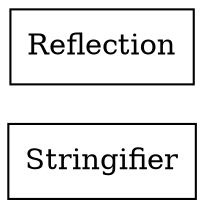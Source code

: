 strict digraph class_diagram {
  rankdir=LR;
  TypeStringifier[
    label="Stringifier",
    URL="Stringifier.html",
    tooltip="com.sekati.reflect.Stringifier",
    shape="record"
  ];
  TypeReflection[
    label="Reflection",
    URL="Reflection.html",
    tooltip="com.sekati.reflect.Reflection",
    shape="record"
  ];
}
